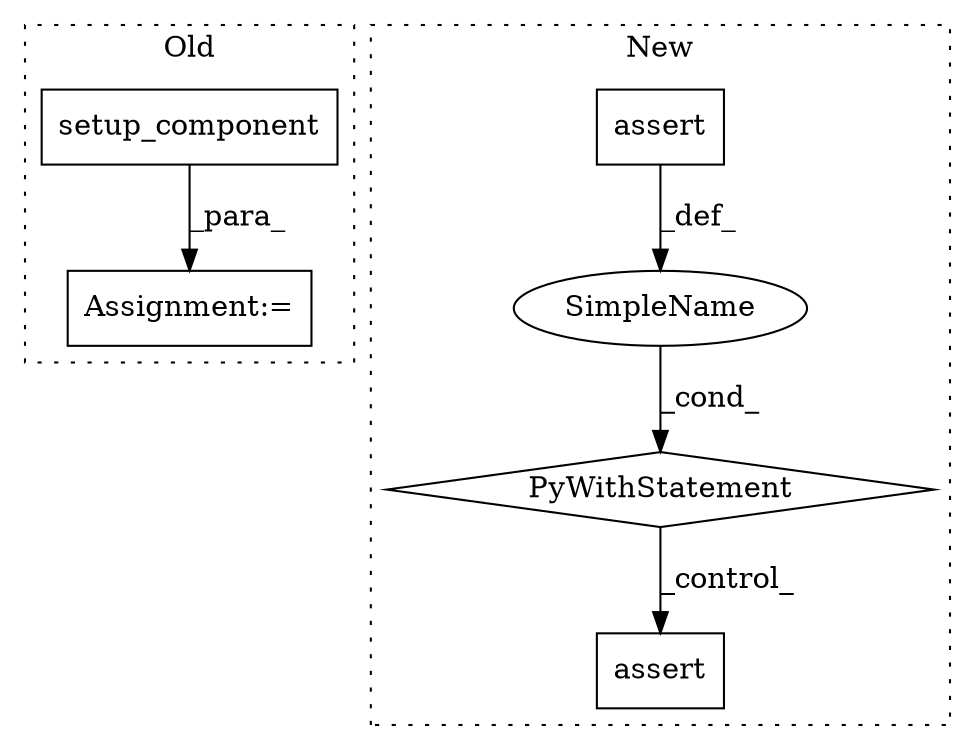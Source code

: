 digraph G {
subgraph cluster0 {
1 [label="setup_component" a="32" s="2535,2673" l="16,1" shape="box"];
6 [label="Assignment:=" a="7" s="2510" l="1" shape="box"];
label = "Old";
style="dotted";
}
subgraph cluster1 {
2 [label="assert" a="6" s="2575" l="7" shape="box"];
3 [label="SimpleName" a="42" s="" l="" shape="ellipse"];
4 [label="PyWithStatement" a="104" s="2530,2565" l="10,2" shape="diamond"];
5 [label="assert" a="32" s="2540,2564" l="23,1" shape="box"];
label = "New";
style="dotted";
}
1 -> 6 [label="_para_"];
3 -> 4 [label="_cond_"];
4 -> 2 [label="_control_"];
5 -> 3 [label="_def_"];
}